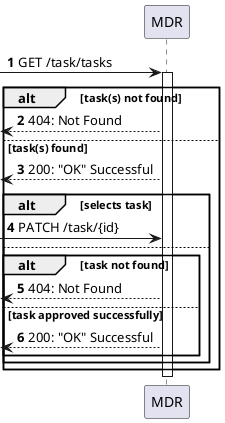 @startuml
autonumber

participant "MDR" as mdr

[-> mdr: GET /task/tasks

activate mdr
    alt task(s) not found
        [<-- mdr : 404: Not Found
    else task(s) found
        [<-- mdr : 200: "OK" Successful
        alt selects task
            [-> mdr: PATCH /task/{id}
        else
            alt task not found
            [<-- mdr : 404: Not Found
        else task approved successfully
            [<-- mdr : 200: "OK" Successful
            end
        end
    end
deactivate mdr

@enduml

